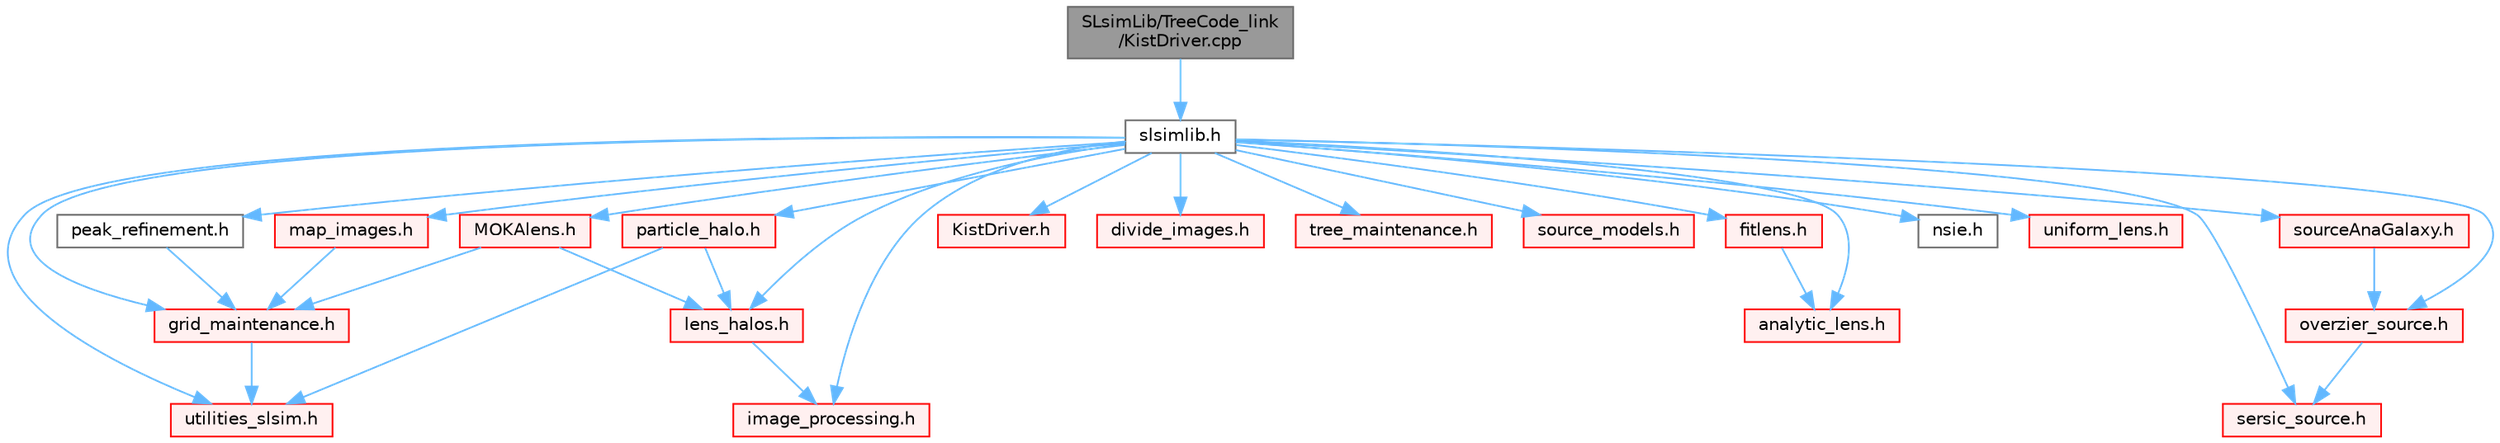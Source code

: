 digraph "SLsimLib/TreeCode_link/KistDriver.cpp"
{
 // LATEX_PDF_SIZE
  bgcolor="transparent";
  edge [fontname=Helvetica,fontsize=10,labelfontname=Helvetica,labelfontsize=10];
  node [fontname=Helvetica,fontsize=10,shape=box,height=0.2,width=0.4];
  Node1 [id="Node000001",label="SLsimLib/TreeCode_link\l/KistDriver.cpp",height=0.2,width=0.4,color="gray40", fillcolor="grey60", style="filled", fontcolor="black",tooltip=" "];
  Node1 -> Node2 [id="edge32_Node000001_Node000002",color="steelblue1",style="solid",tooltip=" "];
  Node2 [id="Node000002",label="slsimlib.h",height=0.2,width=0.4,color="grey40", fillcolor="white", style="filled",URL="$slsimlib_8h.html",tooltip="Master header file for all routines in SLsimLib. Should be the only header file that needs to be incl..."];
  Node2 -> Node3 [id="edge33_Node000002_Node000003",color="steelblue1",style="solid",tooltip=" "];
  Node3 [id="Node000003",label="utilities_slsim.h",height=0.2,width=0.4,color="red", fillcolor="#FFF0F0", style="filled",URL="$utilities__slsim_8h_source.html",tooltip=" "];
  Node2 -> Node44 [id="edge34_Node000002_Node000044",color="steelblue1",style="solid",tooltip=" "];
  Node44 [id="Node000044",label="lens_halos.h",height=0.2,width=0.4,color="red", fillcolor="#FFF0F0", style="filled",URL="$lens__halos_8h_source.html",tooltip=" "];
  Node44 -> Node59 [id="edge35_Node000044_Node000059",color="steelblue1",style="solid",tooltip=" "];
  Node59 [id="Node000059",label="image_processing.h",height=0.2,width=0.4,color="red", fillcolor="#FFF0F0", style="filled",URL="$image__processing_8h_source.html",tooltip=" "];
  Node2 -> Node69 [id="edge36_Node000002_Node000069",color="steelblue1",style="solid",tooltip=" "];
  Node69 [id="Node000069",label="KistDriver.h",height=0.2,width=0.4,color="red", fillcolor="#FFF0F0", style="filled",URL="$_kist_driver_8h_source.html",tooltip=" "];
  Node2 -> Node70 [id="edge37_Node000002_Node000070",color="steelblue1",style="solid",tooltip=" "];
  Node70 [id="Node000070",label="divide_images.h",height=0.2,width=0.4,color="red", fillcolor="#FFF0F0", style="filled",URL="$divide__images_8h_source.html",tooltip=" "];
  Node2 -> Node71 [id="edge38_Node000002_Node000071",color="steelblue1",style="solid",tooltip=" "];
  Node71 [id="Node000071",label="tree_maintenance.h",height=0.2,width=0.4,color="red", fillcolor="#FFF0F0", style="filled",URL="$tree__maintenance_8h_source.html",tooltip=" "];
  Node2 -> Node72 [id="edge39_Node000002_Node000072",color="steelblue1",style="solid",tooltip=" "];
  Node72 [id="Node000072",label="grid_maintenance.h",height=0.2,width=0.4,color="red", fillcolor="#FFF0F0", style="filled",URL="$grid__maintenance_8h_source.html",tooltip=" "];
  Node72 -> Node3 [id="edge40_Node000072_Node000003",color="steelblue1",style="solid",tooltip=" "];
  Node2 -> Node79 [id="edge41_Node000002_Node000079",color="steelblue1",style="solid",tooltip=" "];
  Node79 [id="Node000079",label="source_models.h",height=0.2,width=0.4,color="red", fillcolor="#FFF0F0", style="filled",URL="$source__models_8h_source.html",tooltip=" "];
  Node2 -> Node80 [id="edge42_Node000002_Node000080",color="steelblue1",style="solid",tooltip=" "];
  Node80 [id="Node000080",label="peak_refinement.h",height=0.2,width=0.4,color="grey40", fillcolor="white", style="filled",URL="$peak__refinement_8h_source.html",tooltip=" "];
  Node80 -> Node72 [id="edge43_Node000080_Node000072",color="steelblue1",style="solid",tooltip=" "];
  Node2 -> Node81 [id="edge44_Node000002_Node000081",color="steelblue1",style="solid",tooltip=" "];
  Node81 [id="Node000081",label="map_images.h",height=0.2,width=0.4,color="red", fillcolor="#FFF0F0", style="filled",URL="$map__images_8h_source.html",tooltip=" "];
  Node81 -> Node72 [id="edge45_Node000081_Node000072",color="steelblue1",style="solid",tooltip=" "];
  Node2 -> Node82 [id="edge46_Node000002_Node000082",color="steelblue1",style="solid",tooltip=" "];
  Node82 [id="Node000082",label="fitlens.h",height=0.2,width=0.4,color="red", fillcolor="#FFF0F0", style="filled",URL="$fitlens_8h_source.html",tooltip=" "];
  Node82 -> Node83 [id="edge47_Node000082_Node000083",color="steelblue1",style="solid",tooltip=" "];
  Node83 [id="Node000083",label="analytic_lens.h",height=0.2,width=0.4,color="red", fillcolor="#FFF0F0", style="filled",URL="$analytic__lens_8h_source.html",tooltip=" "];
  Node2 -> Node59 [id="edge48_Node000002_Node000059",color="steelblue1",style="solid",tooltip=" "];
  Node2 -> Node85 [id="edge49_Node000002_Node000085",color="steelblue1",style="solid",tooltip=" "];
  Node85 [id="Node000085",label="nsie.h",height=0.2,width=0.4,color="grey40", fillcolor="white", style="filled",URL="$nsie_8h_source.html",tooltip=" "];
  Node2 -> Node83 [id="edge50_Node000002_Node000083",color="steelblue1",style="solid",tooltip=" "];
  Node2 -> Node86 [id="edge51_Node000002_Node000086",color="steelblue1",style="solid",tooltip=" "];
  Node86 [id="Node000086",label="uniform_lens.h",height=0.2,width=0.4,color="red", fillcolor="#FFF0F0", style="filled",URL="$uniform__lens_8h_source.html",tooltip=" "];
  Node2 -> Node87 [id="edge52_Node000002_Node000087",color="steelblue1",style="solid",tooltip=" "];
  Node87 [id="Node000087",label="MOKAlens.h",height=0.2,width=0.4,color="red", fillcolor="#FFF0F0", style="filled",URL="$_m_o_k_alens_8h_source.html",tooltip=" "];
  Node87 -> Node44 [id="edge53_Node000087_Node000044",color="steelblue1",style="solid",tooltip=" "];
  Node87 -> Node72 [id="edge54_Node000087_Node000072",color="steelblue1",style="solid",tooltip=" "];
  Node2 -> Node89 [id="edge55_Node000002_Node000089",color="steelblue1",style="solid",tooltip=" "];
  Node89 [id="Node000089",label="particle_halo.h",height=0.2,width=0.4,color="red", fillcolor="#FFF0F0", style="filled",URL="$particle__halo_8h_source.html",tooltip=" "];
  Node89 -> Node3 [id="edge56_Node000089_Node000003",color="steelblue1",style="solid",tooltip=" "];
  Node89 -> Node44 [id="edge57_Node000089_Node000044",color="steelblue1",style="solid",tooltip=" "];
  Node2 -> Node92 [id="edge58_Node000002_Node000092",color="steelblue1",style="solid",tooltip=" "];
  Node92 [id="Node000092",label="sourceAnaGalaxy.h",height=0.2,width=0.4,color="red", fillcolor="#FFF0F0", style="filled",URL="$source_ana_galaxy_8h_source.html",tooltip=" "];
  Node92 -> Node93 [id="edge59_Node000092_Node000093",color="steelblue1",style="solid",tooltip=" "];
  Node93 [id="Node000093",label="overzier_source.h",height=0.2,width=0.4,color="red", fillcolor="#FFF0F0", style="filled",URL="$overzier__source_8h_source.html",tooltip=" "];
  Node93 -> Node94 [id="edge60_Node000093_Node000094",color="steelblue1",style="solid",tooltip=" "];
  Node94 [id="Node000094",label="sersic_source.h",height=0.2,width=0.4,color="red", fillcolor="#FFF0F0", style="filled",URL="$sersic__source_8h_source.html",tooltip=" "];
  Node2 -> Node93 [id="edge61_Node000002_Node000093",color="steelblue1",style="solid",tooltip=" "];
  Node2 -> Node94 [id="edge62_Node000002_Node000094",color="steelblue1",style="solid",tooltip=" "];
}
